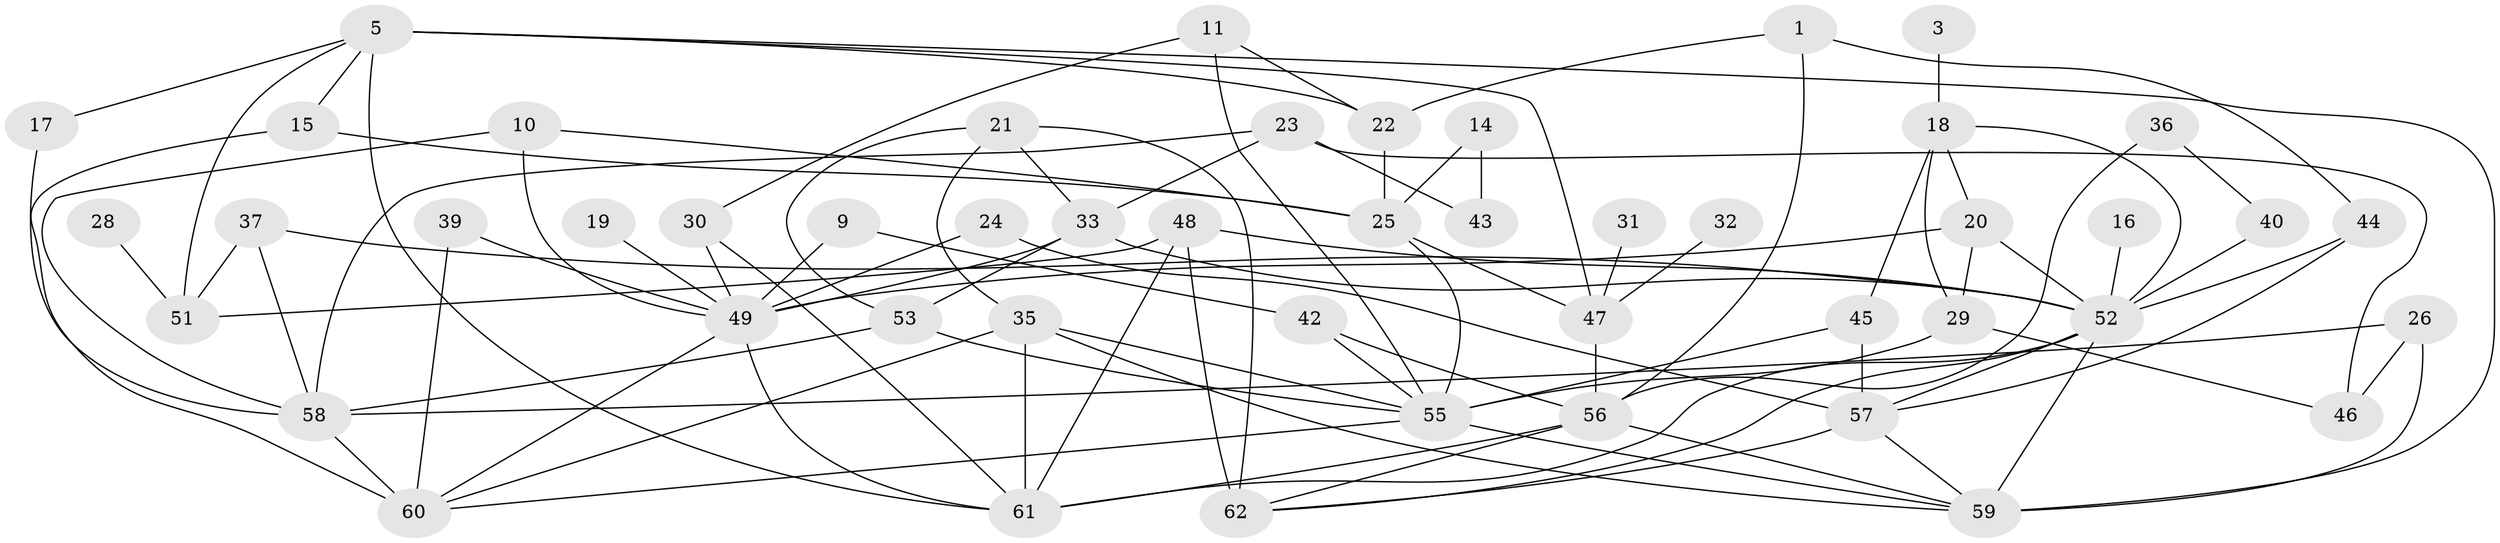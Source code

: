 // original degree distribution, {3: 0.3333333333333333, 2: 0.17886178861788618, 0: 0.0975609756097561, 1: 0.13821138211382114, 4: 0.13008130081300814, 5: 0.08130081300813008, 6: 0.04065040650406504}
// Generated by graph-tools (version 1.1) at 2025/25/03/09/25 03:25:16]
// undirected, 49 vertices, 98 edges
graph export_dot {
graph [start="1"]
  node [color=gray90,style=filled];
  1;
  3;
  5;
  9;
  10;
  11;
  14;
  15;
  16;
  17;
  18;
  19;
  20;
  21;
  22;
  23;
  24;
  25;
  26;
  28;
  29;
  30;
  31;
  32;
  33;
  35;
  36;
  37;
  39;
  40;
  42;
  43;
  44;
  45;
  46;
  47;
  48;
  49;
  51;
  52;
  53;
  55;
  56;
  57;
  58;
  59;
  60;
  61;
  62;
  1 -- 22 [weight=1.0];
  1 -- 44 [weight=1.0];
  1 -- 56 [weight=1.0];
  3 -- 18 [weight=1.0];
  5 -- 15 [weight=1.0];
  5 -- 17 [weight=1.0];
  5 -- 22 [weight=1.0];
  5 -- 47 [weight=1.0];
  5 -- 51 [weight=1.0];
  5 -- 59 [weight=1.0];
  5 -- 61 [weight=1.0];
  9 -- 42 [weight=1.0];
  9 -- 49 [weight=1.0];
  10 -- 25 [weight=1.0];
  10 -- 49 [weight=1.0];
  10 -- 58 [weight=1.0];
  11 -- 22 [weight=1.0];
  11 -- 30 [weight=1.0];
  11 -- 55 [weight=1.0];
  14 -- 25 [weight=1.0];
  14 -- 43 [weight=1.0];
  15 -- 25 [weight=1.0];
  15 -- 60 [weight=1.0];
  16 -- 52 [weight=1.0];
  17 -- 58 [weight=1.0];
  18 -- 20 [weight=1.0];
  18 -- 29 [weight=1.0];
  18 -- 45 [weight=1.0];
  18 -- 52 [weight=1.0];
  19 -- 49 [weight=1.0];
  20 -- 29 [weight=1.0];
  20 -- 49 [weight=1.0];
  20 -- 52 [weight=1.0];
  21 -- 33 [weight=1.0];
  21 -- 35 [weight=1.0];
  21 -- 53 [weight=1.0];
  21 -- 62 [weight=1.0];
  22 -- 25 [weight=1.0];
  23 -- 33 [weight=1.0];
  23 -- 43 [weight=1.0];
  23 -- 46 [weight=1.0];
  23 -- 58 [weight=1.0];
  24 -- 49 [weight=1.0];
  24 -- 57 [weight=1.0];
  25 -- 47 [weight=1.0];
  25 -- 55 [weight=1.0];
  26 -- 46 [weight=1.0];
  26 -- 58 [weight=1.0];
  26 -- 59 [weight=1.0];
  28 -- 51 [weight=1.0];
  29 -- 46 [weight=1.0];
  29 -- 55 [weight=1.0];
  30 -- 49 [weight=1.0];
  30 -- 61 [weight=1.0];
  31 -- 47 [weight=1.0];
  32 -- 47 [weight=1.0];
  33 -- 49 [weight=1.0];
  33 -- 52 [weight=1.0];
  33 -- 53 [weight=1.0];
  35 -- 55 [weight=1.0];
  35 -- 59 [weight=1.0];
  35 -- 60 [weight=1.0];
  35 -- 61 [weight=1.0];
  36 -- 40 [weight=1.0];
  36 -- 56 [weight=1.0];
  37 -- 51 [weight=1.0];
  37 -- 52 [weight=1.0];
  37 -- 58 [weight=1.0];
  39 -- 49 [weight=1.0];
  39 -- 60 [weight=1.0];
  40 -- 52 [weight=1.0];
  42 -- 55 [weight=1.0];
  42 -- 56 [weight=1.0];
  44 -- 52 [weight=1.0];
  44 -- 57 [weight=1.0];
  45 -- 55 [weight=1.0];
  45 -- 57 [weight=2.0];
  47 -- 56 [weight=1.0];
  48 -- 51 [weight=1.0];
  48 -- 52 [weight=1.0];
  48 -- 61 [weight=1.0];
  48 -- 62 [weight=3.0];
  49 -- 60 [weight=1.0];
  49 -- 61 [weight=1.0];
  52 -- 57 [weight=1.0];
  52 -- 59 [weight=2.0];
  52 -- 61 [weight=1.0];
  52 -- 62 [weight=1.0];
  53 -- 55 [weight=1.0];
  53 -- 58 [weight=1.0];
  55 -- 59 [weight=1.0];
  55 -- 60 [weight=1.0];
  56 -- 59 [weight=1.0];
  56 -- 61 [weight=1.0];
  56 -- 62 [weight=1.0];
  57 -- 59 [weight=1.0];
  57 -- 62 [weight=1.0];
  58 -- 60 [weight=1.0];
}
